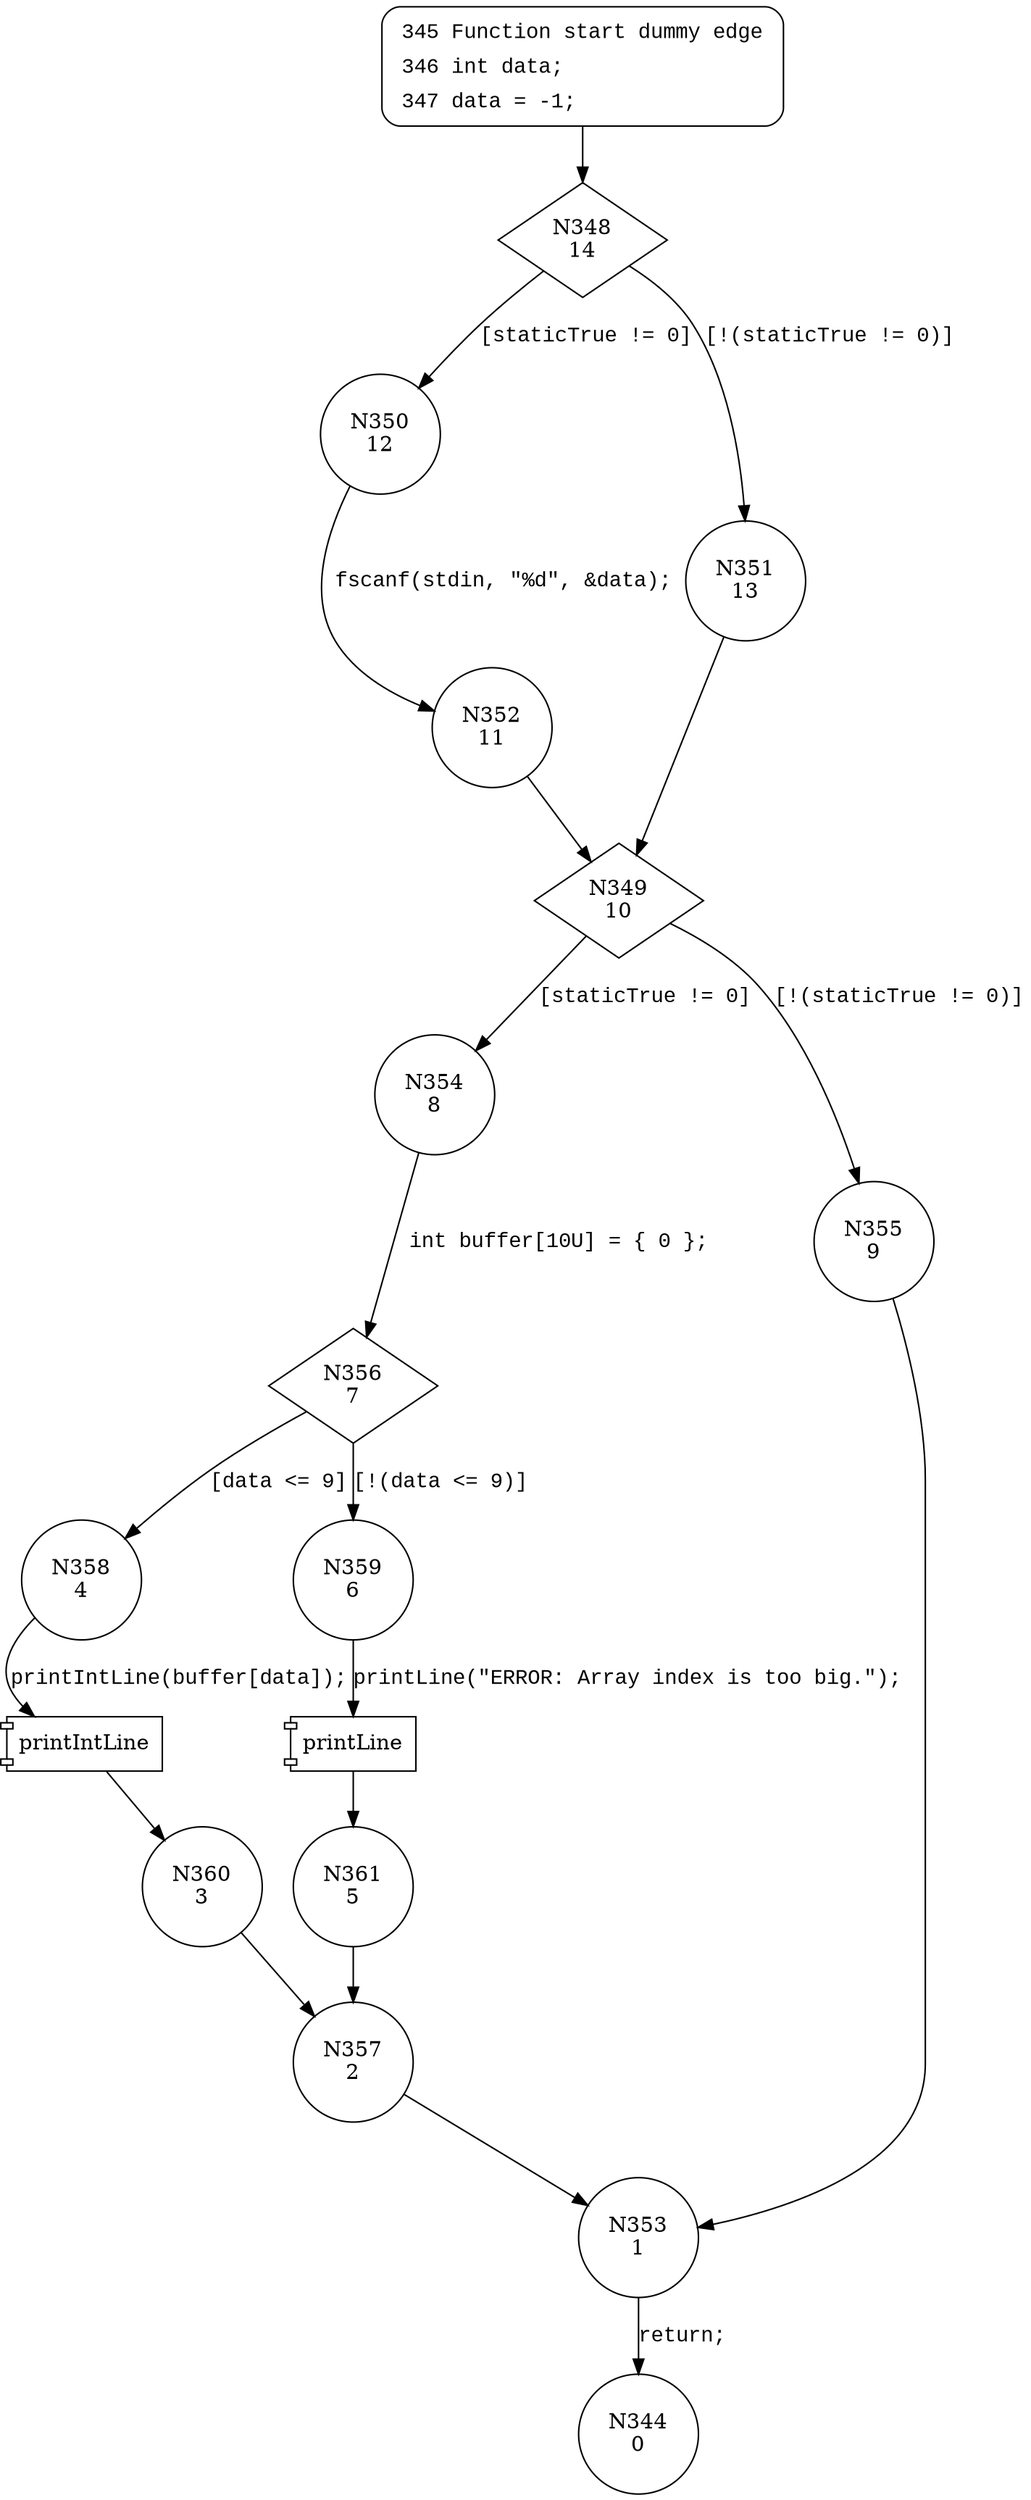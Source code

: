 digraph CWE127_Buffer_Underread__CWE839_fscanf_05_bad {
348 [shape="diamond" label="N348\n14"]
350 [shape="circle" label="N350\n12"]
351 [shape="circle" label="N351\n13"]
349 [shape="diamond" label="N349\n10"]
354 [shape="circle" label="N354\n8"]
355 [shape="circle" label="N355\n9"]
353 [shape="circle" label="N353\n1"]
344 [shape="circle" label="N344\n0"]
356 [shape="diamond" label="N356\n7"]
358 [shape="circle" label="N358\n4"]
359 [shape="circle" label="N359\n6"]
361 [shape="circle" label="N361\n5"]
357 [shape="circle" label="N357\n2"]
360 [shape="circle" label="N360\n3"]
352 [shape="circle" label="N352\n11"]
345 [style="filled,bold" penwidth="1" fillcolor="white" fontname="Courier New" shape="Mrecord" label=<<table border="0" cellborder="0" cellpadding="3" bgcolor="white"><tr><td align="right">345</td><td align="left">Function start dummy edge</td></tr><tr><td align="right">346</td><td align="left">int data;</td></tr><tr><td align="right">347</td><td align="left">data = -1;</td></tr></table>>]
345 -> 348[label=""]
348 -> 350 [label="[staticTrue != 0]" fontname="Courier New"]
348 -> 351 [label="[!(staticTrue != 0)]" fontname="Courier New"]
349 -> 354 [label="[staticTrue != 0]" fontname="Courier New"]
349 -> 355 [label="[!(staticTrue != 0)]" fontname="Courier New"]
353 -> 344 [label="return;" fontname="Courier New"]
356 -> 358 [label="[data <= 9]" fontname="Courier New"]
356 -> 359 [label="[!(data <= 9)]" fontname="Courier New"]
100023 [shape="component" label="printLine"]
359 -> 100023 [label="printLine(\"ERROR: Array index is too big.\");" fontname="Courier New"]
100023 -> 361 [label="" fontname="Courier New"]
357 -> 353 [label="" fontname="Courier New"]
100024 [shape="component" label="printIntLine"]
358 -> 100024 [label="printIntLine(buffer[data]);" fontname="Courier New"]
100024 -> 360 [label="" fontname="Courier New"]
350 -> 352 [label="fscanf(stdin, \"%d\", &data);" fontname="Courier New"]
351 -> 349 [label="" fontname="Courier New"]
355 -> 353 [label="" fontname="Courier New"]
354 -> 356 [label="int buffer[10U] = { 0 };" fontname="Courier New"]
361 -> 357 [label="" fontname="Courier New"]
360 -> 357 [label="" fontname="Courier New"]
352 -> 349 [label="" fontname="Courier New"]
}